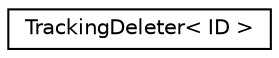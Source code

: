 digraph "Graphical Class Hierarchy"
{
  edge [fontname="Helvetica",fontsize="10",labelfontname="Helvetica",labelfontsize="10"];
  node [fontname="Helvetica",fontsize="10",shape=record];
  rankdir="LR";
  Node0 [label="TrackingDeleter\< ID \>",height=0.2,width=0.4,color="black", fillcolor="white", style="filled",URL="$struct_tracking_deleter.html"];
}
